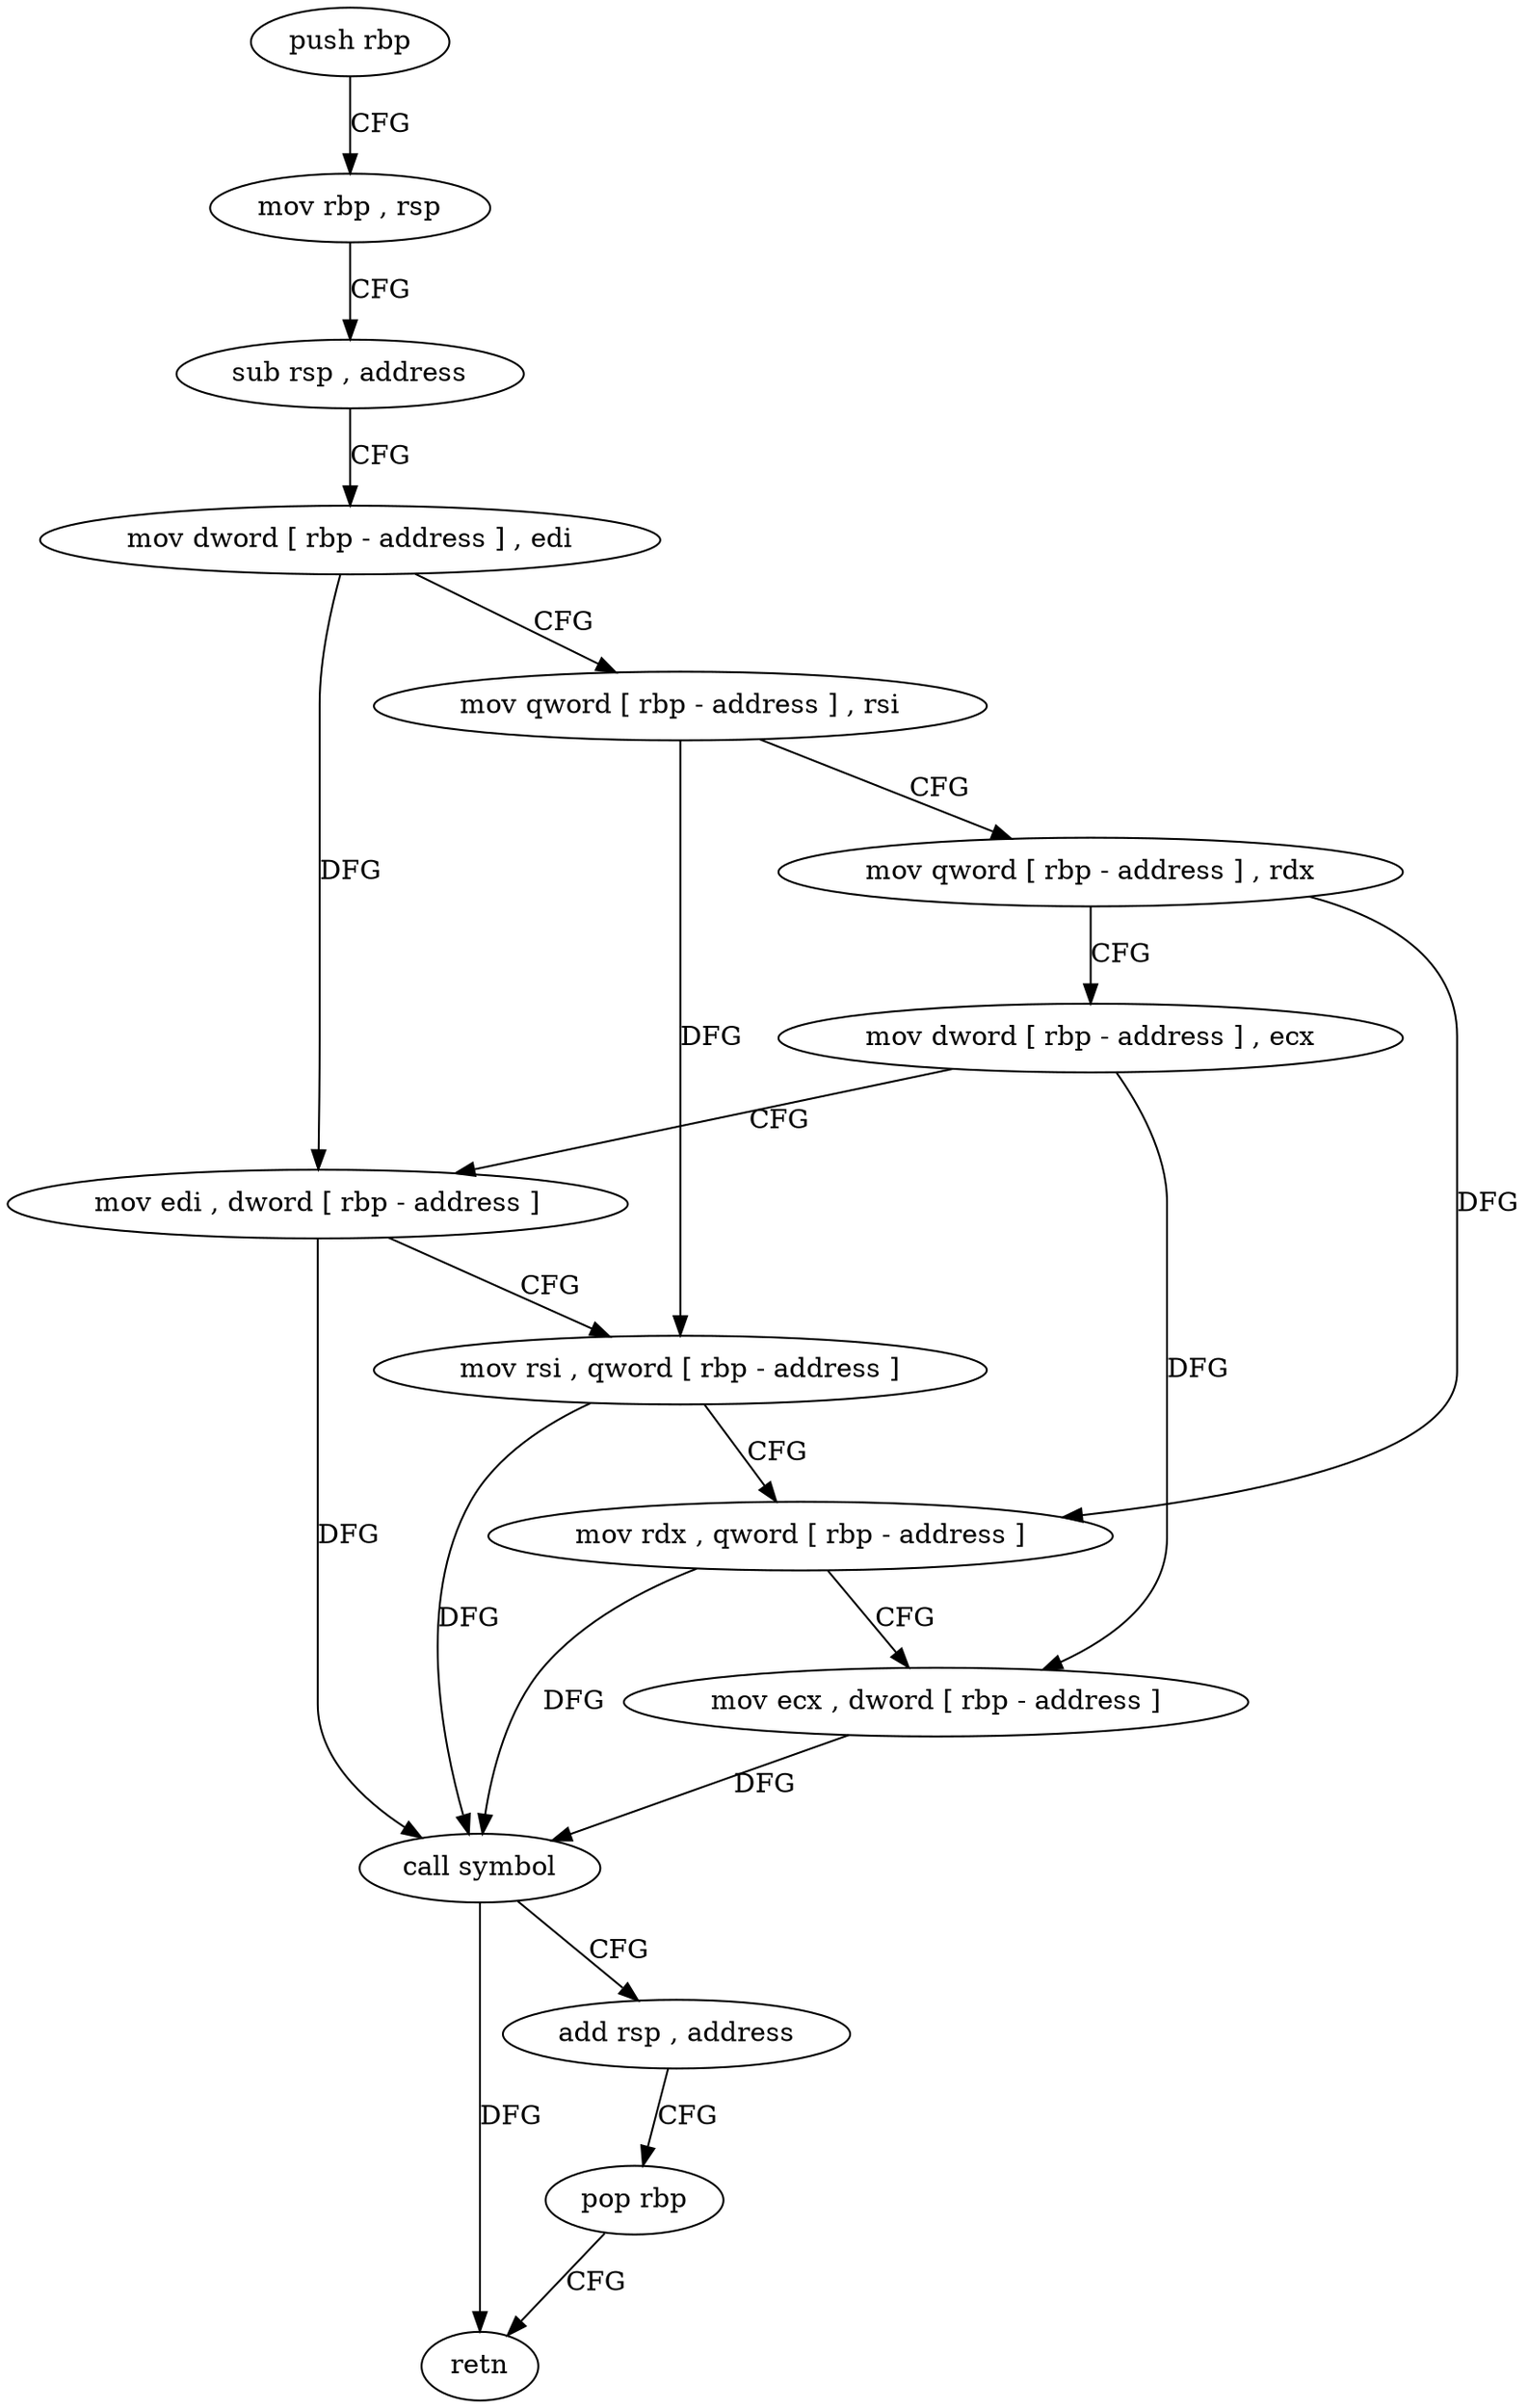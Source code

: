 digraph "func" {
"4213488" [label = "push rbp" ]
"4213489" [label = "mov rbp , rsp" ]
"4213492" [label = "sub rsp , address" ]
"4213496" [label = "mov dword [ rbp - address ] , edi" ]
"4213499" [label = "mov qword [ rbp - address ] , rsi" ]
"4213503" [label = "mov qword [ rbp - address ] , rdx" ]
"4213507" [label = "mov dword [ rbp - address ] , ecx" ]
"4213510" [label = "mov edi , dword [ rbp - address ]" ]
"4213513" [label = "mov rsi , qword [ rbp - address ]" ]
"4213517" [label = "mov rdx , qword [ rbp - address ]" ]
"4213521" [label = "mov ecx , dword [ rbp - address ]" ]
"4213524" [label = "call symbol" ]
"4213529" [label = "add rsp , address" ]
"4213533" [label = "pop rbp" ]
"4213534" [label = "retn" ]
"4213488" -> "4213489" [ label = "CFG" ]
"4213489" -> "4213492" [ label = "CFG" ]
"4213492" -> "4213496" [ label = "CFG" ]
"4213496" -> "4213499" [ label = "CFG" ]
"4213496" -> "4213510" [ label = "DFG" ]
"4213499" -> "4213503" [ label = "CFG" ]
"4213499" -> "4213513" [ label = "DFG" ]
"4213503" -> "4213507" [ label = "CFG" ]
"4213503" -> "4213517" [ label = "DFG" ]
"4213507" -> "4213510" [ label = "CFG" ]
"4213507" -> "4213521" [ label = "DFG" ]
"4213510" -> "4213513" [ label = "CFG" ]
"4213510" -> "4213524" [ label = "DFG" ]
"4213513" -> "4213517" [ label = "CFG" ]
"4213513" -> "4213524" [ label = "DFG" ]
"4213517" -> "4213521" [ label = "CFG" ]
"4213517" -> "4213524" [ label = "DFG" ]
"4213521" -> "4213524" [ label = "DFG" ]
"4213524" -> "4213529" [ label = "CFG" ]
"4213524" -> "4213534" [ label = "DFG" ]
"4213529" -> "4213533" [ label = "CFG" ]
"4213533" -> "4213534" [ label = "CFG" ]
}
